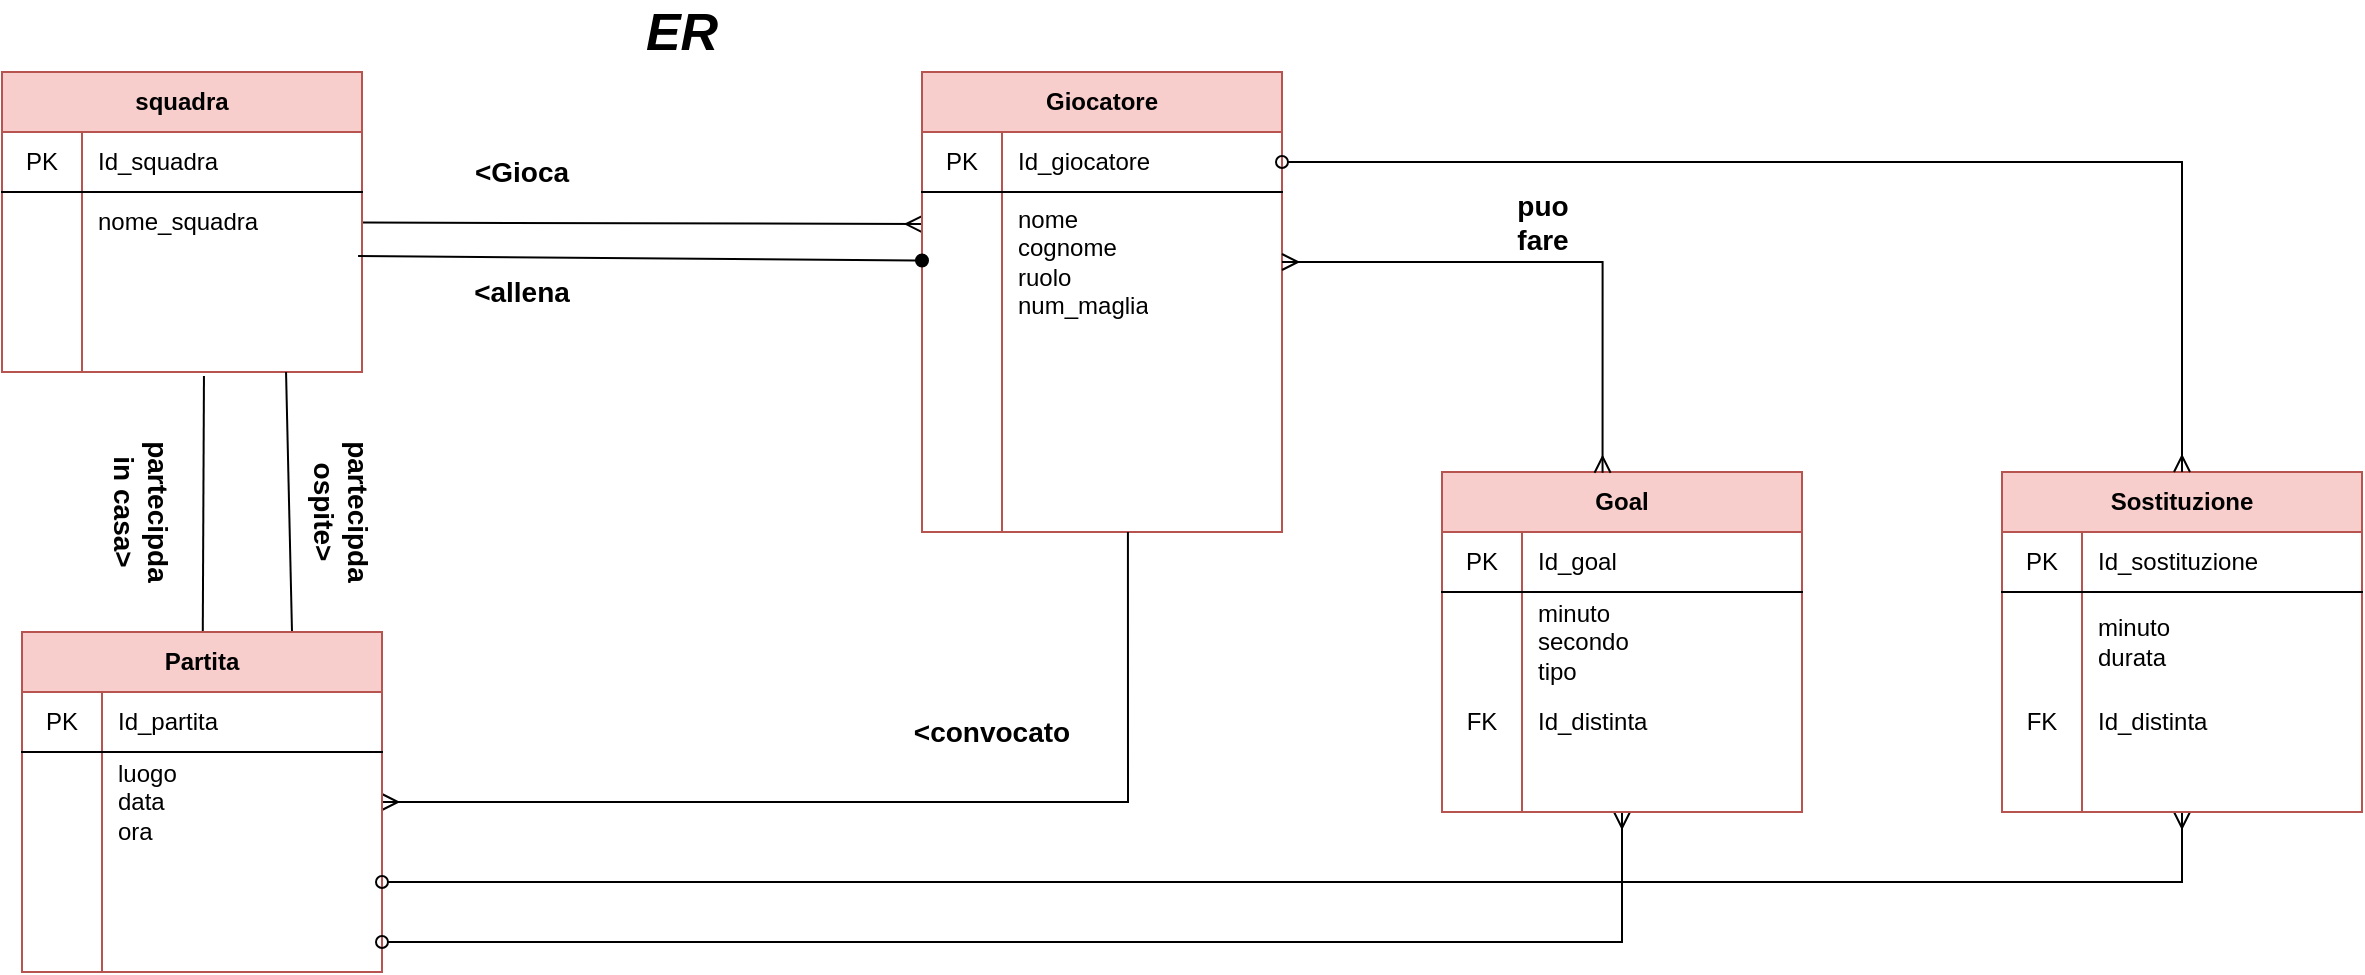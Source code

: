 <mxfile version="14.2.2" type="github" pages="3">
  <diagram id="C5RBs43oDa-KdzZeNtuy" name="ER">
    <mxGraphModel dx="782" dy="514" grid="1" gridSize="10" guides="1" tooltips="1" connect="1" arrows="1" fold="1" page="1" pageScale="1" pageWidth="827" pageHeight="1169" math="0" shadow="0">
      <root>
        <mxCell id="WIyWlLk6GJQsqaUBKTNV-0" />
        <mxCell id="WIyWlLk6GJQsqaUBKTNV-1" parent="WIyWlLk6GJQsqaUBKTNV-0" />
        <mxCell id="h_7XjAvWhaXfRPcOhmmS-23" style="rounded=0;orthogonalLoop=1;jettySize=auto;html=1;entryX=0;entryY=0.229;entryDx=0;entryDy=0;entryPerimeter=0;endArrow=ERmany;endFill=0;" parent="WIyWlLk6GJQsqaUBKTNV-1" source="h_7XjAvWhaXfRPcOhmmS-0" target="h_7XjAvWhaXfRPcOhmmS-14" edge="1">
          <mxGeometry relative="1" as="geometry" />
        </mxCell>
        <mxCell id="h_7XjAvWhaXfRPcOhmmS-0" value="squadra" style="shape=table;html=1;whiteSpace=wrap;startSize=30;container=1;collapsible=0;childLayout=tableLayout;fixedRows=1;rowLines=0;fontStyle=1;align=center;fillColor=#f8cecc;strokeColor=#b85450;" parent="WIyWlLk6GJQsqaUBKTNV-1" vertex="1">
          <mxGeometry x="30" y="40" width="180" height="150" as="geometry" />
        </mxCell>
        <mxCell id="h_7XjAvWhaXfRPcOhmmS-1" value="" style="shape=partialRectangle;html=1;whiteSpace=wrap;collapsible=0;dropTarget=0;pointerEvents=0;fillColor=none;top=0;left=0;bottom=1;right=0;points=[[0,0.5],[1,0.5]];portConstraint=eastwest;" parent="h_7XjAvWhaXfRPcOhmmS-0" vertex="1">
          <mxGeometry y="30" width="180" height="30" as="geometry" />
        </mxCell>
        <mxCell id="h_7XjAvWhaXfRPcOhmmS-2" value="PK" style="shape=partialRectangle;html=1;whiteSpace=wrap;connectable=0;fillColor=none;top=0;left=0;bottom=0;right=0;overflow=hidden;" parent="h_7XjAvWhaXfRPcOhmmS-1" vertex="1">
          <mxGeometry width="40" height="30" as="geometry" />
        </mxCell>
        <mxCell id="h_7XjAvWhaXfRPcOhmmS-3" value="Id_squadra" style="shape=partialRectangle;html=1;whiteSpace=wrap;connectable=0;fillColor=none;top=0;left=0;bottom=0;right=0;align=left;spacingLeft=6;overflow=hidden;" parent="h_7XjAvWhaXfRPcOhmmS-1" vertex="1">
          <mxGeometry x="40" width="140" height="30" as="geometry" />
        </mxCell>
        <mxCell id="h_7XjAvWhaXfRPcOhmmS-4" value="" style="shape=partialRectangle;html=1;whiteSpace=wrap;collapsible=0;dropTarget=0;pointerEvents=0;fillColor=none;top=0;left=0;bottom=0;right=0;points=[[0,0.5],[1,0.5]];portConstraint=eastwest;" parent="h_7XjAvWhaXfRPcOhmmS-0" vertex="1">
          <mxGeometry y="60" width="180" height="30" as="geometry" />
        </mxCell>
        <mxCell id="h_7XjAvWhaXfRPcOhmmS-5" value="" style="shape=partialRectangle;html=1;whiteSpace=wrap;connectable=0;fillColor=none;top=0;left=0;bottom=0;right=0;overflow=hidden;" parent="h_7XjAvWhaXfRPcOhmmS-4" vertex="1">
          <mxGeometry width="40" height="30" as="geometry" />
        </mxCell>
        <mxCell id="h_7XjAvWhaXfRPcOhmmS-6" value="nome_squadra" style="shape=partialRectangle;html=1;whiteSpace=wrap;connectable=0;fillColor=none;top=0;left=0;bottom=0;right=0;align=left;spacingLeft=6;overflow=hidden;" parent="h_7XjAvWhaXfRPcOhmmS-4" vertex="1">
          <mxGeometry x="40" width="140" height="30" as="geometry" />
        </mxCell>
        <mxCell id="h_7XjAvWhaXfRPcOhmmS-20" value="" style="shape=partialRectangle;html=1;whiteSpace=wrap;collapsible=0;dropTarget=0;pointerEvents=0;fillColor=none;top=0;left=0;bottom=0;right=0;points=[[0,0.5],[1,0.5]];portConstraint=eastwest;" parent="h_7XjAvWhaXfRPcOhmmS-0" vertex="1">
          <mxGeometry y="90" width="180" height="30" as="geometry" />
        </mxCell>
        <mxCell id="h_7XjAvWhaXfRPcOhmmS-21" value="" style="shape=partialRectangle;html=1;whiteSpace=wrap;connectable=0;fillColor=none;top=0;left=0;bottom=0;right=0;overflow=hidden;" parent="h_7XjAvWhaXfRPcOhmmS-20" vertex="1">
          <mxGeometry width="40" height="30" as="geometry" />
        </mxCell>
        <mxCell id="h_7XjAvWhaXfRPcOhmmS-22" value="" style="shape=partialRectangle;html=1;whiteSpace=wrap;connectable=0;fillColor=none;top=0;left=0;bottom=0;right=0;align=left;spacingLeft=6;overflow=hidden;" parent="h_7XjAvWhaXfRPcOhmmS-20" vertex="1">
          <mxGeometry x="40" width="140" height="30" as="geometry" />
        </mxCell>
        <mxCell id="h_7XjAvWhaXfRPcOhmmS-7" value="" style="shape=partialRectangle;html=1;whiteSpace=wrap;collapsible=0;dropTarget=0;pointerEvents=0;fillColor=none;top=0;left=0;bottom=0;right=0;points=[[0,0.5],[1,0.5]];portConstraint=eastwest;" parent="h_7XjAvWhaXfRPcOhmmS-0" vertex="1">
          <mxGeometry y="120" width="180" height="30" as="geometry" />
        </mxCell>
        <mxCell id="h_7XjAvWhaXfRPcOhmmS-8" value="" style="shape=partialRectangle;html=1;whiteSpace=wrap;connectable=0;fillColor=none;top=0;left=0;bottom=0;right=0;overflow=hidden;" parent="h_7XjAvWhaXfRPcOhmmS-7" vertex="1">
          <mxGeometry width="40" height="30" as="geometry" />
        </mxCell>
        <mxCell id="h_7XjAvWhaXfRPcOhmmS-9" value="" style="shape=partialRectangle;html=1;whiteSpace=wrap;connectable=0;fillColor=none;top=0;left=0;bottom=0;right=0;align=left;spacingLeft=6;overflow=hidden;" parent="h_7XjAvWhaXfRPcOhmmS-7" vertex="1">
          <mxGeometry x="40" width="140" height="30" as="geometry" />
        </mxCell>
        <mxCell id="h_7XjAvWhaXfRPcOhmmS-10" value="Giocatore" style="shape=table;html=1;whiteSpace=wrap;startSize=30;container=1;collapsible=0;childLayout=tableLayout;fixedRows=1;rowLines=0;fontStyle=1;align=center;fillColor=#f8cecc;strokeColor=#b85450;" parent="WIyWlLk6GJQsqaUBKTNV-1" vertex="1">
          <mxGeometry x="490" y="40" width="180" height="230" as="geometry" />
        </mxCell>
        <mxCell id="h_7XjAvWhaXfRPcOhmmS-11" value="" style="shape=partialRectangle;html=1;whiteSpace=wrap;collapsible=0;dropTarget=0;pointerEvents=0;fillColor=none;top=0;left=0;bottom=1;right=0;points=[[0,0.5],[1,0.5]];portConstraint=eastwest;" parent="h_7XjAvWhaXfRPcOhmmS-10" vertex="1">
          <mxGeometry y="30" width="180" height="30" as="geometry" />
        </mxCell>
        <mxCell id="h_7XjAvWhaXfRPcOhmmS-12" value="PK" style="shape=partialRectangle;html=1;whiteSpace=wrap;connectable=0;fillColor=none;top=0;left=0;bottom=0;right=0;overflow=hidden;" parent="h_7XjAvWhaXfRPcOhmmS-11" vertex="1">
          <mxGeometry width="40" height="30" as="geometry" />
        </mxCell>
        <mxCell id="h_7XjAvWhaXfRPcOhmmS-13" value="Id_giocatore" style="shape=partialRectangle;html=1;whiteSpace=wrap;connectable=0;fillColor=none;top=0;left=0;bottom=0;right=0;align=left;spacingLeft=6;overflow=hidden;" parent="h_7XjAvWhaXfRPcOhmmS-11" vertex="1">
          <mxGeometry x="40" width="140" height="30" as="geometry" />
        </mxCell>
        <mxCell id="h_7XjAvWhaXfRPcOhmmS-14" value="" style="shape=partialRectangle;html=1;whiteSpace=wrap;collapsible=0;dropTarget=0;pointerEvents=0;fillColor=none;top=0;left=0;bottom=0;right=0;points=[[0,0.5],[1,0.5]];portConstraint=eastwest;" parent="h_7XjAvWhaXfRPcOhmmS-10" vertex="1">
          <mxGeometry y="60" width="180" height="70" as="geometry" />
        </mxCell>
        <mxCell id="h_7XjAvWhaXfRPcOhmmS-15" value="" style="shape=partialRectangle;html=1;whiteSpace=wrap;connectable=0;fillColor=none;top=0;left=0;bottom=0;right=0;overflow=hidden;" parent="h_7XjAvWhaXfRPcOhmmS-14" vertex="1">
          <mxGeometry width="40" height="70" as="geometry" />
        </mxCell>
        <mxCell id="h_7XjAvWhaXfRPcOhmmS-16" value="nome&lt;br&gt;cognome&lt;br&gt;ruolo&lt;br&gt;num_maglia" style="shape=partialRectangle;html=1;whiteSpace=wrap;connectable=0;fillColor=none;top=0;left=0;bottom=0;right=0;align=left;spacingLeft=6;overflow=hidden;" parent="h_7XjAvWhaXfRPcOhmmS-14" vertex="1">
          <mxGeometry x="40" width="140" height="70" as="geometry" />
        </mxCell>
        <mxCell id="lzWlHIOBNX2eGFw-Sq9X-95" value="" style="shape=partialRectangle;html=1;whiteSpace=wrap;collapsible=0;dropTarget=0;pointerEvents=0;fillColor=none;top=0;left=0;bottom=0;right=0;points=[[0,0.5],[1,0.5]];portConstraint=eastwest;" vertex="1" parent="h_7XjAvWhaXfRPcOhmmS-10">
          <mxGeometry y="130" width="180" height="70" as="geometry" />
        </mxCell>
        <mxCell id="lzWlHIOBNX2eGFw-Sq9X-96" value="" style="shape=partialRectangle;html=1;whiteSpace=wrap;connectable=0;fillColor=none;top=0;left=0;bottom=0;right=0;overflow=hidden;" vertex="1" parent="lzWlHIOBNX2eGFw-Sq9X-95">
          <mxGeometry width="40" height="70" as="geometry" />
        </mxCell>
        <mxCell id="lzWlHIOBNX2eGFw-Sq9X-97" value="" style="shape=partialRectangle;html=1;whiteSpace=wrap;connectable=0;fillColor=none;top=0;left=0;bottom=0;right=0;align=left;spacingLeft=6;overflow=hidden;" vertex="1" parent="lzWlHIOBNX2eGFw-Sq9X-95">
          <mxGeometry x="40" width="140" height="70" as="geometry" />
        </mxCell>
        <mxCell id="h_7XjAvWhaXfRPcOhmmS-17" value="" style="shape=partialRectangle;html=1;whiteSpace=wrap;collapsible=0;dropTarget=0;pointerEvents=0;fillColor=none;top=0;left=0;bottom=0;right=0;points=[[0,0.5],[1,0.5]];portConstraint=eastwest;" parent="h_7XjAvWhaXfRPcOhmmS-10" vertex="1">
          <mxGeometry y="200" width="180" height="30" as="geometry" />
        </mxCell>
        <mxCell id="h_7XjAvWhaXfRPcOhmmS-18" value="" style="shape=partialRectangle;html=1;whiteSpace=wrap;connectable=0;fillColor=none;top=0;left=0;bottom=0;right=0;overflow=hidden;" parent="h_7XjAvWhaXfRPcOhmmS-17" vertex="1">
          <mxGeometry width="40" height="30" as="geometry" />
        </mxCell>
        <mxCell id="h_7XjAvWhaXfRPcOhmmS-19" value="" style="shape=partialRectangle;html=1;whiteSpace=wrap;connectable=0;fillColor=none;top=0;left=0;bottom=0;right=0;align=left;spacingLeft=6;overflow=hidden;" parent="h_7XjAvWhaXfRPcOhmmS-17" vertex="1">
          <mxGeometry x="40" width="140" height="30" as="geometry" />
        </mxCell>
        <mxCell id="h_7XjAvWhaXfRPcOhmmS-24" value="&amp;lt;Gioca" style="text;html=1;strokeColor=none;fillColor=none;align=center;verticalAlign=middle;whiteSpace=wrap;rounded=0;fontStyle=1;fontSize=14;" parent="WIyWlLk6GJQsqaUBKTNV-1" vertex="1">
          <mxGeometry x="270" y="80" width="40" height="20" as="geometry" />
        </mxCell>
        <mxCell id="h_7XjAvWhaXfRPcOhmmS-25" style="edgeStyle=none;rounded=0;orthogonalLoop=1;jettySize=auto;html=1;endArrow=none;endFill=0;entryX=0.989;entryY=0.067;entryDx=0;entryDy=0;entryPerimeter=0;startArrow=oval;startFill=1;" parent="WIyWlLk6GJQsqaUBKTNV-1" source="h_7XjAvWhaXfRPcOhmmS-14" target="h_7XjAvWhaXfRPcOhmmS-20" edge="1">
          <mxGeometry relative="1" as="geometry">
            <mxPoint x="350" y="135" as="targetPoint" />
          </mxGeometry>
        </mxCell>
        <mxCell id="h_7XjAvWhaXfRPcOhmmS-26" value="&lt;b style=&quot;font-size: 14px;&quot;&gt;&amp;lt;allena&lt;/b&gt;" style="text;html=1;strokeColor=none;fillColor=none;align=center;verticalAlign=middle;whiteSpace=wrap;rounded=0;fontSize=14;" parent="WIyWlLk6GJQsqaUBKTNV-1" vertex="1">
          <mxGeometry x="270" y="140" width="40" height="20" as="geometry" />
        </mxCell>
        <mxCell id="h_7XjAvWhaXfRPcOhmmS-43" style="edgeStyle=none;rounded=0;orthogonalLoop=1;jettySize=auto;html=1;entryX=0.561;entryY=1.067;entryDx=0;entryDy=0;entryPerimeter=0;startArrow=none;startFill=0;endArrow=none;endFill=0;fontSize=14;" parent="WIyWlLk6GJQsqaUBKTNV-1" source="h_7XjAvWhaXfRPcOhmmS-28" target="h_7XjAvWhaXfRPcOhmmS-7" edge="1">
          <mxGeometry relative="1" as="geometry" />
        </mxCell>
        <mxCell id="h_7XjAvWhaXfRPcOhmmS-44" style="edgeStyle=none;rounded=0;orthogonalLoop=1;jettySize=auto;html=1;exitX=0.75;exitY=0;exitDx=0;exitDy=0;startArrow=none;startFill=0;endArrow=none;endFill=0;fontSize=14;entryX=0.789;entryY=1;entryDx=0;entryDy=0;entryPerimeter=0;" parent="WIyWlLk6GJQsqaUBKTNV-1" source="h_7XjAvWhaXfRPcOhmmS-28" target="h_7XjAvWhaXfRPcOhmmS-7" edge="1">
          <mxGeometry relative="1" as="geometry">
            <mxPoint x="175" y="260" as="targetPoint" />
          </mxGeometry>
        </mxCell>
        <mxCell id="h_7XjAvWhaXfRPcOhmmS-47" style="edgeStyle=orthogonalEdgeStyle;rounded=0;orthogonalLoop=1;jettySize=auto;html=1;entryX=0.572;entryY=1;entryDx=0;entryDy=0;entryPerimeter=0;startArrow=ERmany;startFill=0;endArrow=none;endFill=0;fontSize=14;" parent="WIyWlLk6GJQsqaUBKTNV-1" source="h_7XjAvWhaXfRPcOhmmS-28" target="h_7XjAvWhaXfRPcOhmmS-17" edge="1">
          <mxGeometry relative="1" as="geometry">
            <Array as="points">
              <mxPoint x="593" y="405" />
            </Array>
          </mxGeometry>
        </mxCell>
        <mxCell id="h_7XjAvWhaXfRPcOhmmS-28" value="Partita" style="shape=table;html=1;whiteSpace=wrap;startSize=30;container=1;collapsible=0;childLayout=tableLayout;fixedRows=1;rowLines=0;fontStyle=1;align=center;fillColor=#f8cecc;strokeColor=#b85450;" parent="WIyWlLk6GJQsqaUBKTNV-1" vertex="1">
          <mxGeometry x="40" y="320" width="180" height="170" as="geometry" />
        </mxCell>
        <mxCell id="h_7XjAvWhaXfRPcOhmmS-29" value="" style="shape=partialRectangle;html=1;whiteSpace=wrap;collapsible=0;dropTarget=0;pointerEvents=0;fillColor=none;top=0;left=0;bottom=1;right=0;points=[[0,0.5],[1,0.5]];portConstraint=eastwest;" parent="h_7XjAvWhaXfRPcOhmmS-28" vertex="1">
          <mxGeometry y="30" width="180" height="30" as="geometry" />
        </mxCell>
        <mxCell id="h_7XjAvWhaXfRPcOhmmS-30" value="PK" style="shape=partialRectangle;html=1;whiteSpace=wrap;connectable=0;fillColor=none;top=0;left=0;bottom=0;right=0;overflow=hidden;" parent="h_7XjAvWhaXfRPcOhmmS-29" vertex="1">
          <mxGeometry width="40" height="30" as="geometry" />
        </mxCell>
        <mxCell id="h_7XjAvWhaXfRPcOhmmS-31" value="Id_partita" style="shape=partialRectangle;html=1;whiteSpace=wrap;connectable=0;fillColor=none;top=0;left=0;bottom=0;right=0;align=left;spacingLeft=6;overflow=hidden;" parent="h_7XjAvWhaXfRPcOhmmS-29" vertex="1">
          <mxGeometry x="40" width="140" height="30" as="geometry" />
        </mxCell>
        <mxCell id="h_7XjAvWhaXfRPcOhmmS-32" value="" style="shape=partialRectangle;html=1;whiteSpace=wrap;collapsible=0;dropTarget=0;pointerEvents=0;fillColor=none;top=0;left=0;bottom=0;right=0;points=[[0,0.5],[1,0.5]];portConstraint=eastwest;" parent="h_7XjAvWhaXfRPcOhmmS-28" vertex="1">
          <mxGeometry y="60" width="180" height="50" as="geometry" />
        </mxCell>
        <mxCell id="h_7XjAvWhaXfRPcOhmmS-33" value="" style="shape=partialRectangle;html=1;whiteSpace=wrap;connectable=0;fillColor=none;top=0;left=0;bottom=0;right=0;overflow=hidden;" parent="h_7XjAvWhaXfRPcOhmmS-32" vertex="1">
          <mxGeometry width="40" height="50" as="geometry" />
        </mxCell>
        <mxCell id="h_7XjAvWhaXfRPcOhmmS-34" value="luogo&lt;br&gt;data&lt;br&gt;ora" style="shape=partialRectangle;html=1;whiteSpace=wrap;connectable=0;fillColor=none;top=0;left=0;bottom=0;right=0;align=left;spacingLeft=6;overflow=hidden;" parent="h_7XjAvWhaXfRPcOhmmS-32" vertex="1">
          <mxGeometry x="40" width="140" height="50" as="geometry" />
        </mxCell>
        <mxCell id="h_7XjAvWhaXfRPcOhmmS-35" value="" style="shape=partialRectangle;html=1;whiteSpace=wrap;collapsible=0;dropTarget=0;pointerEvents=0;fillColor=none;top=0;left=0;bottom=0;right=0;points=[[0,0.5],[1,0.5]];portConstraint=eastwest;" parent="h_7XjAvWhaXfRPcOhmmS-28" vertex="1">
          <mxGeometry y="110" width="180" height="30" as="geometry" />
        </mxCell>
        <mxCell id="h_7XjAvWhaXfRPcOhmmS-36" value="" style="shape=partialRectangle;html=1;whiteSpace=wrap;connectable=0;fillColor=none;top=0;left=0;bottom=0;right=0;overflow=hidden;" parent="h_7XjAvWhaXfRPcOhmmS-35" vertex="1">
          <mxGeometry width="40" height="30" as="geometry" />
        </mxCell>
        <mxCell id="h_7XjAvWhaXfRPcOhmmS-37" value="" style="shape=partialRectangle;html=1;whiteSpace=wrap;connectable=0;fillColor=none;top=0;left=0;bottom=0;right=0;align=left;spacingLeft=6;overflow=hidden;" parent="h_7XjAvWhaXfRPcOhmmS-35" vertex="1">
          <mxGeometry x="40" width="140" height="30" as="geometry" />
        </mxCell>
        <mxCell id="h_7XjAvWhaXfRPcOhmmS-38" value="" style="shape=partialRectangle;html=1;whiteSpace=wrap;collapsible=0;dropTarget=0;pointerEvents=0;fillColor=none;top=0;left=0;bottom=0;right=0;points=[[0,0.5],[1,0.5]];portConstraint=eastwest;" parent="h_7XjAvWhaXfRPcOhmmS-28" vertex="1">
          <mxGeometry y="140" width="180" height="30" as="geometry" />
        </mxCell>
        <mxCell id="h_7XjAvWhaXfRPcOhmmS-39" value="" style="shape=partialRectangle;html=1;whiteSpace=wrap;connectable=0;fillColor=none;top=0;left=0;bottom=0;right=0;overflow=hidden;" parent="h_7XjAvWhaXfRPcOhmmS-38" vertex="1">
          <mxGeometry width="40" height="30" as="geometry" />
        </mxCell>
        <mxCell id="h_7XjAvWhaXfRPcOhmmS-40" value="" style="shape=partialRectangle;html=1;whiteSpace=wrap;connectable=0;fillColor=none;top=0;left=0;bottom=0;right=0;align=left;spacingLeft=6;overflow=hidden;" parent="h_7XjAvWhaXfRPcOhmmS-38" vertex="1">
          <mxGeometry x="40" width="140" height="30" as="geometry" />
        </mxCell>
        <mxCell id="h_7XjAvWhaXfRPcOhmmS-45" value="partecipda&lt;br&gt;in casa&amp;gt;" style="text;html=1;strokeColor=none;fillColor=none;align=center;verticalAlign=middle;whiteSpace=wrap;rounded=0;fontSize=14;rotation=90;fontStyle=1" parent="WIyWlLk6GJQsqaUBKTNV-1" vertex="1">
          <mxGeometry x="50" y="250" width="100" height="20" as="geometry" />
        </mxCell>
        <mxCell id="h_7XjAvWhaXfRPcOhmmS-46" value="partecipda&lt;br&gt;ospite&amp;gt;" style="text;html=1;strokeColor=none;fillColor=none;align=center;verticalAlign=middle;whiteSpace=wrap;rounded=0;fontSize=14;rotation=90;fontStyle=1" parent="WIyWlLk6GJQsqaUBKTNV-1" vertex="1">
          <mxGeometry x="150" y="250" width="100" height="20" as="geometry" />
        </mxCell>
        <mxCell id="h_7XjAvWhaXfRPcOhmmS-48" value="&amp;lt;convocato" style="text;html=1;strokeColor=none;fillColor=none;align=center;verticalAlign=middle;whiteSpace=wrap;rounded=0;fontSize=14;fontStyle=1" parent="WIyWlLk6GJQsqaUBKTNV-1" vertex="1">
          <mxGeometry x="480" y="360" width="90" height="20" as="geometry" />
        </mxCell>
        <mxCell id="h_7XjAvWhaXfRPcOhmmS-49" value="&lt;b&gt;&lt;i&gt;&lt;font style=&quot;font-size: 26px&quot;&gt;ER&lt;/font&gt;&lt;/i&gt;&lt;/b&gt;" style="text;html=1;strokeColor=none;fillColor=none;align=center;verticalAlign=middle;whiteSpace=wrap;rounded=0;fontSize=14;" parent="WIyWlLk6GJQsqaUBKTNV-1" vertex="1">
          <mxGeometry x="350" y="10" width="40" height="20" as="geometry" />
        </mxCell>
        <mxCell id="lzWlHIOBNX2eGFw-Sq9X-100" style="edgeStyle=orthogonalEdgeStyle;rounded=0;orthogonalLoop=1;jettySize=auto;html=1;entryX=1;entryY=0.5;entryDx=0;entryDy=0;startArrow=ERmany;startFill=0;endArrow=oval;endFill=0;fontSize=14;" edge="1" parent="WIyWlLk6GJQsqaUBKTNV-1" source="SeS7IKpGNt4qQR1CJ_jI-0" target="h_7XjAvWhaXfRPcOhmmS-38">
          <mxGeometry relative="1" as="geometry" />
        </mxCell>
        <mxCell id="SeS7IKpGNt4qQR1CJ_jI-0" value="Goal" style="shape=table;html=1;whiteSpace=wrap;startSize=30;container=1;collapsible=0;childLayout=tableLayout;fixedRows=1;rowLines=0;fontStyle=1;align=center;fillColor=#f8cecc;strokeColor=#b85450;" vertex="1" parent="WIyWlLk6GJQsqaUBKTNV-1">
          <mxGeometry x="750" y="240" width="180" height="170" as="geometry" />
        </mxCell>
        <mxCell id="SeS7IKpGNt4qQR1CJ_jI-1" value="" style="shape=partialRectangle;html=1;whiteSpace=wrap;collapsible=0;dropTarget=0;pointerEvents=0;fillColor=none;top=0;left=0;bottom=1;right=0;points=[[0,0.5],[1,0.5]];portConstraint=eastwest;" vertex="1" parent="SeS7IKpGNt4qQR1CJ_jI-0">
          <mxGeometry y="30" width="180" height="30" as="geometry" />
        </mxCell>
        <mxCell id="SeS7IKpGNt4qQR1CJ_jI-2" value="PK" style="shape=partialRectangle;html=1;whiteSpace=wrap;connectable=0;fillColor=none;top=0;left=0;bottom=0;right=0;overflow=hidden;" vertex="1" parent="SeS7IKpGNt4qQR1CJ_jI-1">
          <mxGeometry width="40" height="30" as="geometry" />
        </mxCell>
        <mxCell id="SeS7IKpGNt4qQR1CJ_jI-3" value="Id_goal" style="shape=partialRectangle;html=1;whiteSpace=wrap;connectable=0;fillColor=none;top=0;left=0;bottom=0;right=0;align=left;spacingLeft=6;overflow=hidden;" vertex="1" parent="SeS7IKpGNt4qQR1CJ_jI-1">
          <mxGeometry x="40" width="140" height="30" as="geometry" />
        </mxCell>
        <mxCell id="SeS7IKpGNt4qQR1CJ_jI-4" value="" style="shape=partialRectangle;html=1;whiteSpace=wrap;collapsible=0;dropTarget=0;pointerEvents=0;fillColor=none;top=0;left=0;bottom=0;right=0;points=[[0,0.5],[1,0.5]];portConstraint=eastwest;" vertex="1" parent="SeS7IKpGNt4qQR1CJ_jI-0">
          <mxGeometry y="60" width="180" height="50" as="geometry" />
        </mxCell>
        <mxCell id="SeS7IKpGNt4qQR1CJ_jI-5" value="" style="shape=partialRectangle;html=1;whiteSpace=wrap;connectable=0;fillColor=none;top=0;left=0;bottom=0;right=0;overflow=hidden;" vertex="1" parent="SeS7IKpGNt4qQR1CJ_jI-4">
          <mxGeometry width="40" height="50" as="geometry" />
        </mxCell>
        <mxCell id="SeS7IKpGNt4qQR1CJ_jI-6" value="minuto&lt;br&gt;secondo&lt;br&gt;tipo" style="shape=partialRectangle;html=1;whiteSpace=wrap;connectable=0;fillColor=none;top=0;left=0;bottom=0;right=0;align=left;spacingLeft=6;overflow=hidden;" vertex="1" parent="SeS7IKpGNt4qQR1CJ_jI-4">
          <mxGeometry x="40" width="140" height="50" as="geometry" />
        </mxCell>
        <mxCell id="SeS7IKpGNt4qQR1CJ_jI-7" value="" style="shape=partialRectangle;html=1;whiteSpace=wrap;collapsible=0;dropTarget=0;pointerEvents=0;fillColor=none;top=0;left=0;bottom=0;right=0;points=[[0,0.5],[1,0.5]];portConstraint=eastwest;" vertex="1" parent="SeS7IKpGNt4qQR1CJ_jI-0">
          <mxGeometry y="110" width="180" height="30" as="geometry" />
        </mxCell>
        <mxCell id="SeS7IKpGNt4qQR1CJ_jI-8" value="FK" style="shape=partialRectangle;html=1;whiteSpace=wrap;connectable=0;fillColor=none;top=0;left=0;bottom=0;right=0;overflow=hidden;" vertex="1" parent="SeS7IKpGNt4qQR1CJ_jI-7">
          <mxGeometry width="40" height="30" as="geometry" />
        </mxCell>
        <mxCell id="SeS7IKpGNt4qQR1CJ_jI-9" value="Id_distinta" style="shape=partialRectangle;html=1;whiteSpace=wrap;connectable=0;fillColor=none;top=0;left=0;bottom=0;right=0;align=left;spacingLeft=6;overflow=hidden;" vertex="1" parent="SeS7IKpGNt4qQR1CJ_jI-7">
          <mxGeometry x="40" width="140" height="30" as="geometry" />
        </mxCell>
        <mxCell id="SeS7IKpGNt4qQR1CJ_jI-10" value="" style="shape=partialRectangle;html=1;whiteSpace=wrap;collapsible=0;dropTarget=0;pointerEvents=0;fillColor=none;top=0;left=0;bottom=0;right=0;points=[[0,0.5],[1,0.5]];portConstraint=eastwest;" vertex="1" parent="SeS7IKpGNt4qQR1CJ_jI-0">
          <mxGeometry y="140" width="180" height="30" as="geometry" />
        </mxCell>
        <mxCell id="SeS7IKpGNt4qQR1CJ_jI-11" value="" style="shape=partialRectangle;html=1;whiteSpace=wrap;connectable=0;fillColor=none;top=0;left=0;bottom=0;right=0;overflow=hidden;" vertex="1" parent="SeS7IKpGNt4qQR1CJ_jI-10">
          <mxGeometry width="40" height="30" as="geometry" />
        </mxCell>
        <mxCell id="SeS7IKpGNt4qQR1CJ_jI-12" value="" style="shape=partialRectangle;html=1;whiteSpace=wrap;connectable=0;fillColor=none;top=0;left=0;bottom=0;right=0;align=left;spacingLeft=6;overflow=hidden;" vertex="1" parent="SeS7IKpGNt4qQR1CJ_jI-10">
          <mxGeometry x="40" width="140" height="30" as="geometry" />
        </mxCell>
        <mxCell id="lzWlHIOBNX2eGFw-Sq9X-102" style="edgeStyle=orthogonalEdgeStyle;rounded=0;orthogonalLoop=1;jettySize=auto;html=1;entryX=1;entryY=0.5;entryDx=0;entryDy=0;startArrow=ERmany;startFill=0;endArrow=oval;endFill=0;fontSize=14;" edge="1" parent="WIyWlLk6GJQsqaUBKTNV-1" source="lzWlHIOBNX2eGFw-Sq9X-0" target="h_7XjAvWhaXfRPcOhmmS-35">
          <mxGeometry relative="1" as="geometry" />
        </mxCell>
        <mxCell id="lzWlHIOBNX2eGFw-Sq9X-0" value="Sostituzione" style="shape=table;html=1;whiteSpace=wrap;startSize=30;container=1;collapsible=0;childLayout=tableLayout;fixedRows=1;rowLines=0;fontStyle=1;align=center;fillColor=#f8cecc;strokeColor=#b85450;" vertex="1" parent="WIyWlLk6GJQsqaUBKTNV-1">
          <mxGeometry x="1030" y="240" width="180" height="170" as="geometry" />
        </mxCell>
        <mxCell id="lzWlHIOBNX2eGFw-Sq9X-1" value="" style="shape=partialRectangle;html=1;whiteSpace=wrap;collapsible=0;dropTarget=0;pointerEvents=0;fillColor=none;top=0;left=0;bottom=1;right=0;points=[[0,0.5],[1,0.5]];portConstraint=eastwest;" vertex="1" parent="lzWlHIOBNX2eGFw-Sq9X-0">
          <mxGeometry y="30" width="180" height="30" as="geometry" />
        </mxCell>
        <mxCell id="lzWlHIOBNX2eGFw-Sq9X-2" value="PK" style="shape=partialRectangle;html=1;whiteSpace=wrap;connectable=0;fillColor=none;top=0;left=0;bottom=0;right=0;overflow=hidden;" vertex="1" parent="lzWlHIOBNX2eGFw-Sq9X-1">
          <mxGeometry width="40" height="30" as="geometry" />
        </mxCell>
        <mxCell id="lzWlHIOBNX2eGFw-Sq9X-3" value="Id_sostituzione" style="shape=partialRectangle;html=1;whiteSpace=wrap;connectable=0;fillColor=none;top=0;left=0;bottom=0;right=0;align=left;spacingLeft=6;overflow=hidden;" vertex="1" parent="lzWlHIOBNX2eGFw-Sq9X-1">
          <mxGeometry x="40" width="140" height="30" as="geometry" />
        </mxCell>
        <mxCell id="lzWlHIOBNX2eGFw-Sq9X-4" value="" style="shape=partialRectangle;html=1;whiteSpace=wrap;collapsible=0;dropTarget=0;pointerEvents=0;fillColor=none;top=0;left=0;bottom=0;right=0;points=[[0,0.5],[1,0.5]];portConstraint=eastwest;" vertex="1" parent="lzWlHIOBNX2eGFw-Sq9X-0">
          <mxGeometry y="60" width="180" height="50" as="geometry" />
        </mxCell>
        <mxCell id="lzWlHIOBNX2eGFw-Sq9X-5" value="" style="shape=partialRectangle;html=1;whiteSpace=wrap;connectable=0;fillColor=none;top=0;left=0;bottom=0;right=0;overflow=hidden;" vertex="1" parent="lzWlHIOBNX2eGFw-Sq9X-4">
          <mxGeometry width="40" height="50" as="geometry" />
        </mxCell>
        <mxCell id="lzWlHIOBNX2eGFw-Sq9X-6" value="minuto&lt;br&gt;durata" style="shape=partialRectangle;html=1;whiteSpace=wrap;connectable=0;fillColor=none;top=0;left=0;bottom=0;right=0;align=left;spacingLeft=6;overflow=hidden;" vertex="1" parent="lzWlHIOBNX2eGFw-Sq9X-4">
          <mxGeometry x="40" width="140" height="50" as="geometry" />
        </mxCell>
        <mxCell id="lzWlHIOBNX2eGFw-Sq9X-7" value="" style="shape=partialRectangle;html=1;whiteSpace=wrap;collapsible=0;dropTarget=0;pointerEvents=0;fillColor=none;top=0;left=0;bottom=0;right=0;points=[[0,0.5],[1,0.5]];portConstraint=eastwest;" vertex="1" parent="lzWlHIOBNX2eGFw-Sq9X-0">
          <mxGeometry y="110" width="180" height="30" as="geometry" />
        </mxCell>
        <mxCell id="lzWlHIOBNX2eGFw-Sq9X-8" value="FK" style="shape=partialRectangle;html=1;whiteSpace=wrap;connectable=0;fillColor=none;top=0;left=0;bottom=0;right=0;overflow=hidden;" vertex="1" parent="lzWlHIOBNX2eGFw-Sq9X-7">
          <mxGeometry width="40" height="30" as="geometry" />
        </mxCell>
        <mxCell id="lzWlHIOBNX2eGFw-Sq9X-9" value="Id_distinta" style="shape=partialRectangle;html=1;whiteSpace=wrap;connectable=0;fillColor=none;top=0;left=0;bottom=0;right=0;align=left;spacingLeft=6;overflow=hidden;" vertex="1" parent="lzWlHIOBNX2eGFw-Sq9X-7">
          <mxGeometry x="40" width="140" height="30" as="geometry" />
        </mxCell>
        <mxCell id="lzWlHIOBNX2eGFw-Sq9X-10" value="" style="shape=partialRectangle;html=1;whiteSpace=wrap;collapsible=0;dropTarget=0;pointerEvents=0;fillColor=none;top=0;left=0;bottom=0;right=0;points=[[0,0.5],[1,0.5]];portConstraint=eastwest;" vertex="1" parent="lzWlHIOBNX2eGFw-Sq9X-0">
          <mxGeometry y="140" width="180" height="30" as="geometry" />
        </mxCell>
        <mxCell id="lzWlHIOBNX2eGFw-Sq9X-11" value="" style="shape=partialRectangle;html=1;whiteSpace=wrap;connectable=0;fillColor=none;top=0;left=0;bottom=0;right=0;overflow=hidden;" vertex="1" parent="lzWlHIOBNX2eGFw-Sq9X-10">
          <mxGeometry width="40" height="30" as="geometry" />
        </mxCell>
        <mxCell id="lzWlHIOBNX2eGFw-Sq9X-12" value="" style="shape=partialRectangle;html=1;whiteSpace=wrap;connectable=0;fillColor=none;top=0;left=0;bottom=0;right=0;align=left;spacingLeft=6;overflow=hidden;" vertex="1" parent="lzWlHIOBNX2eGFw-Sq9X-10">
          <mxGeometry x="40" width="140" height="30" as="geometry" />
        </mxCell>
        <mxCell id="lzWlHIOBNX2eGFw-Sq9X-98" style="edgeStyle=orthogonalEdgeStyle;rounded=0;orthogonalLoop=1;jettySize=auto;html=1;entryX=0.446;entryY=0.002;entryDx=0;entryDy=0;entryPerimeter=0;startArrow=ERmany;startFill=0;endArrow=ERmany;endFill=0;" edge="1" parent="WIyWlLk6GJQsqaUBKTNV-1" source="h_7XjAvWhaXfRPcOhmmS-14" target="SeS7IKpGNt4qQR1CJ_jI-0">
          <mxGeometry relative="1" as="geometry" />
        </mxCell>
        <mxCell id="lzWlHIOBNX2eGFw-Sq9X-99" value="puo fare" style="text;html=1;strokeColor=none;fillColor=none;align=center;verticalAlign=middle;whiteSpace=wrap;rounded=0;fontStyle=1;fontSize=14;" vertex="1" parent="WIyWlLk6GJQsqaUBKTNV-1">
          <mxGeometry x="774" y="105" width="53" height="20" as="geometry" />
        </mxCell>
        <mxCell id="lzWlHIOBNX2eGFw-Sq9X-101" style="edgeStyle=orthogonalEdgeStyle;rounded=0;orthogonalLoop=1;jettySize=auto;html=1;startArrow=oval;startFill=0;endArrow=ERmany;endFill=0;fontSize=14;" edge="1" parent="WIyWlLk6GJQsqaUBKTNV-1" source="h_7XjAvWhaXfRPcOhmmS-11" target="lzWlHIOBNX2eGFw-Sq9X-0">
          <mxGeometry relative="1" as="geometry" />
        </mxCell>
      </root>
    </mxGraphModel>
  </diagram>
  <diagram id="KxivBdwhIUyTPti3RrCq" name="LOGICO">
    <mxGraphModel dx="782" dy="514" grid="1" gridSize="10" guides="1" tooltips="1" connect="1" arrows="1" fold="1" page="1" pageScale="1" pageWidth="827" pageHeight="1169" math="0" shadow="0">
      <root>
        <mxCell id="uaCEyn_hK47C4jp3-MxF-0" />
        <mxCell id="uaCEyn_hK47C4jp3-MxF-1" parent="uaCEyn_hK47C4jp3-MxF-0" />
        <mxCell id="ViXsvkIMtPRjhxcs-rpP-0" style="rounded=0;orthogonalLoop=1;jettySize=auto;html=1;entryX=0;entryY=0.229;entryDx=0;entryDy=0;entryPerimeter=0;endArrow=ERmany;endFill=0;" parent="uaCEyn_hK47C4jp3-MxF-1" source="ViXsvkIMtPRjhxcs-rpP-1" target="ViXsvkIMtPRjhxcs-rpP-18" edge="1">
          <mxGeometry relative="1" as="geometry" />
        </mxCell>
        <mxCell id="ViXsvkIMtPRjhxcs-rpP-1" value="squadra" style="shape=table;html=1;whiteSpace=wrap;startSize=30;container=1;collapsible=0;childLayout=tableLayout;fixedRows=1;rowLines=0;fontStyle=1;align=center;fillColor=#f8cecc;strokeColor=#b85450;" parent="uaCEyn_hK47C4jp3-MxF-1" vertex="1">
          <mxGeometry x="30" y="40" width="180" height="150" as="geometry" />
        </mxCell>
        <mxCell id="ViXsvkIMtPRjhxcs-rpP-2" value="" style="shape=partialRectangle;html=1;whiteSpace=wrap;collapsible=0;dropTarget=0;pointerEvents=0;fillColor=none;top=0;left=0;bottom=1;right=0;points=[[0,0.5],[1,0.5]];portConstraint=eastwest;" parent="ViXsvkIMtPRjhxcs-rpP-1" vertex="1">
          <mxGeometry y="30" width="180" height="30" as="geometry" />
        </mxCell>
        <mxCell id="ViXsvkIMtPRjhxcs-rpP-3" value="PK" style="shape=partialRectangle;html=1;whiteSpace=wrap;connectable=0;fillColor=none;top=0;left=0;bottom=0;right=0;overflow=hidden;" parent="ViXsvkIMtPRjhxcs-rpP-2" vertex="1">
          <mxGeometry width="40" height="30" as="geometry" />
        </mxCell>
        <mxCell id="ViXsvkIMtPRjhxcs-rpP-4" value="Id_squadra" style="shape=partialRectangle;html=1;whiteSpace=wrap;connectable=0;fillColor=none;top=0;left=0;bottom=0;right=0;align=left;spacingLeft=6;overflow=hidden;" parent="ViXsvkIMtPRjhxcs-rpP-2" vertex="1">
          <mxGeometry x="40" width="140" height="30" as="geometry" />
        </mxCell>
        <mxCell id="ViXsvkIMtPRjhxcs-rpP-5" value="" style="shape=partialRectangle;html=1;whiteSpace=wrap;collapsible=0;dropTarget=0;pointerEvents=0;fillColor=none;top=0;left=0;bottom=0;right=0;points=[[0,0.5],[1,0.5]];portConstraint=eastwest;" parent="ViXsvkIMtPRjhxcs-rpP-1" vertex="1">
          <mxGeometry y="60" width="180" height="30" as="geometry" />
        </mxCell>
        <mxCell id="ViXsvkIMtPRjhxcs-rpP-6" value="" style="shape=partialRectangle;html=1;whiteSpace=wrap;connectable=0;fillColor=none;top=0;left=0;bottom=0;right=0;overflow=hidden;" parent="ViXsvkIMtPRjhxcs-rpP-5" vertex="1">
          <mxGeometry width="40" height="30" as="geometry" />
        </mxCell>
        <mxCell id="ViXsvkIMtPRjhxcs-rpP-7" value="nome_squadra" style="shape=partialRectangle;html=1;whiteSpace=wrap;connectable=0;fillColor=none;top=0;left=0;bottom=0;right=0;align=left;spacingLeft=6;overflow=hidden;" parent="ViXsvkIMtPRjhxcs-rpP-5" vertex="1">
          <mxGeometry x="40" width="140" height="30" as="geometry" />
        </mxCell>
        <mxCell id="ViXsvkIMtPRjhxcs-rpP-8" value="" style="shape=partialRectangle;html=1;whiteSpace=wrap;collapsible=0;dropTarget=0;pointerEvents=0;fillColor=none;top=0;left=0;bottom=0;right=0;points=[[0,0.5],[1,0.5]];portConstraint=eastwest;" parent="ViXsvkIMtPRjhxcs-rpP-1" vertex="1">
          <mxGeometry y="90" width="180" height="30" as="geometry" />
        </mxCell>
        <mxCell id="ViXsvkIMtPRjhxcs-rpP-9" value="" style="shape=partialRectangle;html=1;whiteSpace=wrap;connectable=0;fillColor=none;top=0;left=0;bottom=0;right=0;overflow=hidden;" parent="ViXsvkIMtPRjhxcs-rpP-8" vertex="1">
          <mxGeometry width="40" height="30" as="geometry" />
        </mxCell>
        <mxCell id="ViXsvkIMtPRjhxcs-rpP-10" value="" style="shape=partialRectangle;html=1;whiteSpace=wrap;connectable=0;fillColor=none;top=0;left=0;bottom=0;right=0;align=left;spacingLeft=6;overflow=hidden;" parent="ViXsvkIMtPRjhxcs-rpP-8" vertex="1">
          <mxGeometry x="40" width="140" height="30" as="geometry" />
        </mxCell>
        <mxCell id="ViXsvkIMtPRjhxcs-rpP-11" value="" style="shape=partialRectangle;html=1;whiteSpace=wrap;collapsible=0;dropTarget=0;pointerEvents=0;fillColor=none;top=0;left=0;bottom=0;right=0;points=[[0,0.5],[1,0.5]];portConstraint=eastwest;" parent="ViXsvkIMtPRjhxcs-rpP-1" vertex="1">
          <mxGeometry y="120" width="180" height="30" as="geometry" />
        </mxCell>
        <mxCell id="ViXsvkIMtPRjhxcs-rpP-12" value="" style="shape=partialRectangle;html=1;whiteSpace=wrap;connectable=0;fillColor=none;top=0;left=0;bottom=0;right=0;overflow=hidden;" parent="ViXsvkIMtPRjhxcs-rpP-11" vertex="1">
          <mxGeometry width="40" height="30" as="geometry" />
        </mxCell>
        <mxCell id="ViXsvkIMtPRjhxcs-rpP-13" value="" style="shape=partialRectangle;html=1;whiteSpace=wrap;connectable=0;fillColor=none;top=0;left=0;bottom=0;right=0;align=left;spacingLeft=6;overflow=hidden;" parent="ViXsvkIMtPRjhxcs-rpP-11" vertex="1">
          <mxGeometry x="40" width="140" height="30" as="geometry" />
        </mxCell>
        <mxCell id="ViXsvkIMtPRjhxcs-rpP-61" style="rounded=0;orthogonalLoop=1;jettySize=auto;html=1;entryX=0.45;entryY=-0.013;entryDx=0;entryDy=0;entryPerimeter=0;endArrow=ERmany;endFill=0;" parent="uaCEyn_hK47C4jp3-MxF-1" source="ViXsvkIMtPRjhxcs-rpP-14" target="ViXsvkIMtPRjhxcs-rpP-47" edge="1">
          <mxGeometry relative="1" as="geometry" />
        </mxCell>
        <mxCell id="ViXsvkIMtPRjhxcs-rpP-14" value="Giocatore" style="shape=table;html=1;whiteSpace=wrap;startSize=30;container=1;collapsible=0;childLayout=tableLayout;fixedRows=1;rowLines=0;fontStyle=1;align=center;fillColor=#f8cecc;strokeColor=#b85450;" parent="uaCEyn_hK47C4jp3-MxF-1" vertex="1">
          <mxGeometry x="490" y="40" width="180" height="160" as="geometry" />
        </mxCell>
        <mxCell id="ViXsvkIMtPRjhxcs-rpP-15" value="" style="shape=partialRectangle;html=1;whiteSpace=wrap;collapsible=0;dropTarget=0;pointerEvents=0;fillColor=none;top=0;left=0;bottom=1;right=0;points=[[0,0.5],[1,0.5]];portConstraint=eastwest;" parent="ViXsvkIMtPRjhxcs-rpP-14" vertex="1">
          <mxGeometry y="30" width="180" height="30" as="geometry" />
        </mxCell>
        <mxCell id="ViXsvkIMtPRjhxcs-rpP-16" value="PK" style="shape=partialRectangle;html=1;whiteSpace=wrap;connectable=0;fillColor=none;top=0;left=0;bottom=0;right=0;overflow=hidden;" parent="ViXsvkIMtPRjhxcs-rpP-15" vertex="1">
          <mxGeometry width="40" height="30" as="geometry" />
        </mxCell>
        <mxCell id="ViXsvkIMtPRjhxcs-rpP-17" value="Id_giocatore" style="shape=partialRectangle;html=1;whiteSpace=wrap;connectable=0;fillColor=none;top=0;left=0;bottom=0;right=0;align=left;spacingLeft=6;overflow=hidden;" parent="ViXsvkIMtPRjhxcs-rpP-15" vertex="1">
          <mxGeometry x="40" width="140" height="30" as="geometry" />
        </mxCell>
        <mxCell id="ViXsvkIMtPRjhxcs-rpP-18" value="" style="shape=partialRectangle;html=1;whiteSpace=wrap;collapsible=0;dropTarget=0;pointerEvents=0;fillColor=none;top=0;left=0;bottom=0;right=0;points=[[0,0.5],[1,0.5]];portConstraint=eastwest;" parent="ViXsvkIMtPRjhxcs-rpP-14" vertex="1">
          <mxGeometry y="60" width="180" height="70" as="geometry" />
        </mxCell>
        <mxCell id="ViXsvkIMtPRjhxcs-rpP-19" value="" style="shape=partialRectangle;html=1;whiteSpace=wrap;connectable=0;fillColor=none;top=0;left=0;bottom=0;right=0;overflow=hidden;" parent="ViXsvkIMtPRjhxcs-rpP-18" vertex="1">
          <mxGeometry width="40" height="70" as="geometry" />
        </mxCell>
        <mxCell id="ViXsvkIMtPRjhxcs-rpP-20" value="nome&lt;br&gt;cognome&lt;br&gt;ruolo&lt;br&gt;num_maglia" style="shape=partialRectangle;html=1;whiteSpace=wrap;connectable=0;fillColor=none;top=0;left=0;bottom=0;right=0;align=left;spacingLeft=6;overflow=hidden;" parent="ViXsvkIMtPRjhxcs-rpP-18" vertex="1">
          <mxGeometry x="40" width="140" height="70" as="geometry" />
        </mxCell>
        <mxCell id="ViXsvkIMtPRjhxcs-rpP-21" value="" style="shape=partialRectangle;html=1;whiteSpace=wrap;collapsible=0;dropTarget=0;pointerEvents=0;fillColor=none;top=0;left=0;bottom=0;right=0;points=[[0,0.5],[1,0.5]];portConstraint=eastwest;" parent="ViXsvkIMtPRjhxcs-rpP-14" vertex="1">
          <mxGeometry y="130" width="180" height="30" as="geometry" />
        </mxCell>
        <mxCell id="ViXsvkIMtPRjhxcs-rpP-22" value="" style="shape=partialRectangle;html=1;whiteSpace=wrap;connectable=0;fillColor=none;top=0;left=0;bottom=0;right=0;overflow=hidden;" parent="ViXsvkIMtPRjhxcs-rpP-21" vertex="1">
          <mxGeometry width="40" height="30" as="geometry" />
        </mxCell>
        <mxCell id="ViXsvkIMtPRjhxcs-rpP-23" value="" style="shape=partialRectangle;html=1;whiteSpace=wrap;connectable=0;fillColor=none;top=0;left=0;bottom=0;right=0;align=left;spacingLeft=6;overflow=hidden;" parent="ViXsvkIMtPRjhxcs-rpP-21" vertex="1">
          <mxGeometry x="40" width="140" height="30" as="geometry" />
        </mxCell>
        <mxCell id="ViXsvkIMtPRjhxcs-rpP-24" value="&amp;lt;Gioca" style="text;html=1;strokeColor=none;fillColor=none;align=center;verticalAlign=middle;whiteSpace=wrap;rounded=0;fontStyle=1;fontSize=14;" parent="uaCEyn_hK47C4jp3-MxF-1" vertex="1">
          <mxGeometry x="270" y="80" width="40" height="20" as="geometry" />
        </mxCell>
        <mxCell id="ViXsvkIMtPRjhxcs-rpP-25" style="edgeStyle=none;rounded=0;orthogonalLoop=1;jettySize=auto;html=1;endArrow=none;endFill=0;entryX=0.989;entryY=0.067;entryDx=0;entryDy=0;entryPerimeter=0;startArrow=oval;startFill=1;" parent="uaCEyn_hK47C4jp3-MxF-1" source="ViXsvkIMtPRjhxcs-rpP-18" target="ViXsvkIMtPRjhxcs-rpP-8" edge="1">
          <mxGeometry relative="1" as="geometry">
            <mxPoint x="350" y="135" as="targetPoint" />
          </mxGeometry>
        </mxCell>
        <mxCell id="ViXsvkIMtPRjhxcs-rpP-26" value="&lt;b style=&quot;font-size: 14px;&quot;&gt;&amp;lt;allena&lt;/b&gt;" style="text;html=1;strokeColor=none;fillColor=none;align=center;verticalAlign=middle;whiteSpace=wrap;rounded=0;fontSize=14;" parent="uaCEyn_hK47C4jp3-MxF-1" vertex="1">
          <mxGeometry x="270" y="140" width="40" height="20" as="geometry" />
        </mxCell>
        <mxCell id="ViXsvkIMtPRjhxcs-rpP-27" style="edgeStyle=none;rounded=0;orthogonalLoop=1;jettySize=auto;html=1;entryX=0.561;entryY=1.067;entryDx=0;entryDy=0;entryPerimeter=0;startArrow=none;startFill=0;endArrow=none;endFill=0;fontSize=14;" parent="uaCEyn_hK47C4jp3-MxF-1" source="ViXsvkIMtPRjhxcs-rpP-30" target="ViXsvkIMtPRjhxcs-rpP-11" edge="1">
          <mxGeometry relative="1" as="geometry" />
        </mxCell>
        <mxCell id="ViXsvkIMtPRjhxcs-rpP-28" style="edgeStyle=none;rounded=0;orthogonalLoop=1;jettySize=auto;html=1;exitX=0.75;exitY=0;exitDx=0;exitDy=0;startArrow=none;startFill=0;endArrow=none;endFill=0;fontSize=14;entryX=0.789;entryY=1;entryDx=0;entryDy=0;entryPerimeter=0;" parent="uaCEyn_hK47C4jp3-MxF-1" source="ViXsvkIMtPRjhxcs-rpP-30" target="ViXsvkIMtPRjhxcs-rpP-11" edge="1">
          <mxGeometry relative="1" as="geometry">
            <mxPoint x="175" y="260" as="targetPoint" />
          </mxGeometry>
        </mxCell>
        <mxCell id="ViXsvkIMtPRjhxcs-rpP-30" value="Partita" style="shape=table;html=1;whiteSpace=wrap;startSize=30;container=1;collapsible=0;childLayout=tableLayout;fixedRows=1;rowLines=0;fontStyle=1;align=center;fillColor=#f8cecc;strokeColor=#b85450;" parent="uaCEyn_hK47C4jp3-MxF-1" vertex="1">
          <mxGeometry x="40" y="320" width="180" height="170" as="geometry" />
        </mxCell>
        <mxCell id="ViXsvkIMtPRjhxcs-rpP-31" value="" style="shape=partialRectangle;html=1;whiteSpace=wrap;collapsible=0;dropTarget=0;pointerEvents=0;fillColor=none;top=0;left=0;bottom=1;right=0;points=[[0,0.5],[1,0.5]];portConstraint=eastwest;" parent="ViXsvkIMtPRjhxcs-rpP-30" vertex="1">
          <mxGeometry y="30" width="180" height="30" as="geometry" />
        </mxCell>
        <mxCell id="ViXsvkIMtPRjhxcs-rpP-32" value="PK" style="shape=partialRectangle;html=1;whiteSpace=wrap;connectable=0;fillColor=none;top=0;left=0;bottom=0;right=0;overflow=hidden;" parent="ViXsvkIMtPRjhxcs-rpP-31" vertex="1">
          <mxGeometry width="40" height="30" as="geometry" />
        </mxCell>
        <mxCell id="ViXsvkIMtPRjhxcs-rpP-33" value="Id_partita" style="shape=partialRectangle;html=1;whiteSpace=wrap;connectable=0;fillColor=none;top=0;left=0;bottom=0;right=0;align=left;spacingLeft=6;overflow=hidden;" parent="ViXsvkIMtPRjhxcs-rpP-31" vertex="1">
          <mxGeometry x="40" width="140" height="30" as="geometry" />
        </mxCell>
        <mxCell id="ViXsvkIMtPRjhxcs-rpP-34" value="" style="shape=partialRectangle;html=1;whiteSpace=wrap;collapsible=0;dropTarget=0;pointerEvents=0;fillColor=none;top=0;left=0;bottom=0;right=0;points=[[0,0.5],[1,0.5]];portConstraint=eastwest;" parent="ViXsvkIMtPRjhxcs-rpP-30" vertex="1">
          <mxGeometry y="60" width="180" height="50" as="geometry" />
        </mxCell>
        <mxCell id="ViXsvkIMtPRjhxcs-rpP-35" value="" style="shape=partialRectangle;html=1;whiteSpace=wrap;connectable=0;fillColor=none;top=0;left=0;bottom=0;right=0;overflow=hidden;" parent="ViXsvkIMtPRjhxcs-rpP-34" vertex="1">
          <mxGeometry width="40" height="50" as="geometry" />
        </mxCell>
        <mxCell id="ViXsvkIMtPRjhxcs-rpP-36" value="luogo&lt;br&gt;data&lt;br&gt;ora" style="shape=partialRectangle;html=1;whiteSpace=wrap;connectable=0;fillColor=none;top=0;left=0;bottom=0;right=0;align=left;spacingLeft=6;overflow=hidden;" parent="ViXsvkIMtPRjhxcs-rpP-34" vertex="1">
          <mxGeometry x="40" width="140" height="50" as="geometry" />
        </mxCell>
        <mxCell id="ViXsvkIMtPRjhxcs-rpP-37" value="" style="shape=partialRectangle;html=1;whiteSpace=wrap;collapsible=0;dropTarget=0;pointerEvents=0;fillColor=none;top=0;left=0;bottom=0;right=0;points=[[0,0.5],[1,0.5]];portConstraint=eastwest;" parent="ViXsvkIMtPRjhxcs-rpP-30" vertex="1">
          <mxGeometry y="110" width="180" height="30" as="geometry" />
        </mxCell>
        <mxCell id="ViXsvkIMtPRjhxcs-rpP-38" value="" style="shape=partialRectangle;html=1;whiteSpace=wrap;connectable=0;fillColor=none;top=0;left=0;bottom=0;right=0;overflow=hidden;" parent="ViXsvkIMtPRjhxcs-rpP-37" vertex="1">
          <mxGeometry width="40" height="30" as="geometry" />
        </mxCell>
        <mxCell id="ViXsvkIMtPRjhxcs-rpP-39" value="" style="shape=partialRectangle;html=1;whiteSpace=wrap;connectable=0;fillColor=none;top=0;left=0;bottom=0;right=0;align=left;spacingLeft=6;overflow=hidden;" parent="ViXsvkIMtPRjhxcs-rpP-37" vertex="1">
          <mxGeometry x="40" width="140" height="30" as="geometry" />
        </mxCell>
        <mxCell id="ViXsvkIMtPRjhxcs-rpP-40" value="" style="shape=partialRectangle;html=1;whiteSpace=wrap;collapsible=0;dropTarget=0;pointerEvents=0;fillColor=none;top=0;left=0;bottom=0;right=0;points=[[0,0.5],[1,0.5]];portConstraint=eastwest;" parent="ViXsvkIMtPRjhxcs-rpP-30" vertex="1">
          <mxGeometry y="140" width="180" height="30" as="geometry" />
        </mxCell>
        <mxCell id="ViXsvkIMtPRjhxcs-rpP-41" value="" style="shape=partialRectangle;html=1;whiteSpace=wrap;connectable=0;fillColor=none;top=0;left=0;bottom=0;right=0;overflow=hidden;" parent="ViXsvkIMtPRjhxcs-rpP-40" vertex="1">
          <mxGeometry width="40" height="30" as="geometry" />
        </mxCell>
        <mxCell id="ViXsvkIMtPRjhxcs-rpP-42" value="" style="shape=partialRectangle;html=1;whiteSpace=wrap;connectable=0;fillColor=none;top=0;left=0;bottom=0;right=0;align=left;spacingLeft=6;overflow=hidden;" parent="ViXsvkIMtPRjhxcs-rpP-40" vertex="1">
          <mxGeometry x="40" width="140" height="30" as="geometry" />
        </mxCell>
        <mxCell id="ViXsvkIMtPRjhxcs-rpP-43" value="partecipda&lt;br&gt;in casa&amp;gt;" style="text;html=1;strokeColor=none;fillColor=none;align=center;verticalAlign=middle;whiteSpace=wrap;rounded=0;fontSize=14;rotation=90;fontStyle=1" parent="uaCEyn_hK47C4jp3-MxF-1" vertex="1">
          <mxGeometry x="50" y="250" width="100" height="20" as="geometry" />
        </mxCell>
        <mxCell id="ViXsvkIMtPRjhxcs-rpP-44" value="partecipda&lt;br&gt;ospite&amp;gt;" style="text;html=1;strokeColor=none;fillColor=none;align=center;verticalAlign=middle;whiteSpace=wrap;rounded=0;fontSize=14;rotation=90;fontStyle=1" parent="uaCEyn_hK47C4jp3-MxF-1" vertex="1">
          <mxGeometry x="150" y="250" width="100" height="20" as="geometry" />
        </mxCell>
        <mxCell id="ViXsvkIMtPRjhxcs-rpP-45" value="&amp;lt;convocato" style="text;html=1;strokeColor=none;fillColor=none;align=center;verticalAlign=middle;whiteSpace=wrap;rounded=0;fontSize=14;fontStyle=1" parent="uaCEyn_hK47C4jp3-MxF-1" vertex="1">
          <mxGeometry x="310" y="375" width="90" height="20" as="geometry" />
        </mxCell>
        <mxCell id="ViXsvkIMtPRjhxcs-rpP-46" value="&lt;span style=&quot;font-size: 26px&quot;&gt;&lt;b&gt;&lt;i&gt;LOGICO&lt;/i&gt;&lt;/b&gt;&lt;/span&gt;" style="text;html=1;strokeColor=none;fillColor=none;align=center;verticalAlign=middle;whiteSpace=wrap;rounded=0;fontSize=14;" parent="uaCEyn_hK47C4jp3-MxF-1" vertex="1">
          <mxGeometry x="350" y="10" width="40" height="20" as="geometry" />
        </mxCell>
        <mxCell id="ViXsvkIMtPRjhxcs-rpP-75" style="edgeStyle=none;rounded=0;orthogonalLoop=1;jettySize=auto;html=1;endArrow=ERmany;endFill=0;startArrow=oval;startFill=0;" parent="uaCEyn_hK47C4jp3-MxF-1" source="ViXsvkIMtPRjhxcs-rpP-47" target="ViXsvkIMtPRjhxcs-rpP-62" edge="1">
          <mxGeometry relative="1" as="geometry" />
        </mxCell>
        <mxCell id="ViXsvkIMtPRjhxcs-rpP-47" value="Distinta" style="shape=table;html=1;whiteSpace=wrap;startSize=30;container=1;collapsible=0;childLayout=tableLayout;fixedRows=1;rowLines=0;fontStyle=1;align=center;fillColor=#f8cecc;strokeColor=#b85450;" parent="uaCEyn_hK47C4jp3-MxF-1" vertex="1">
          <mxGeometry x="500" y="310" width="180" height="150" as="geometry" />
        </mxCell>
        <mxCell id="ViXsvkIMtPRjhxcs-rpP-48" value="" style="shape=partialRectangle;html=1;whiteSpace=wrap;collapsible=0;dropTarget=0;pointerEvents=0;fillColor=none;top=0;left=0;bottom=1;right=0;points=[[0,0.5],[1,0.5]];portConstraint=eastwest;" parent="ViXsvkIMtPRjhxcs-rpP-47" vertex="1">
          <mxGeometry y="30" width="180" height="30" as="geometry" />
        </mxCell>
        <mxCell id="ViXsvkIMtPRjhxcs-rpP-49" value="PK" style="shape=partialRectangle;html=1;whiteSpace=wrap;connectable=0;fillColor=none;top=0;left=0;bottom=0;right=0;overflow=hidden;" parent="ViXsvkIMtPRjhxcs-rpP-48" vertex="1">
          <mxGeometry width="40" height="30" as="geometry" />
        </mxCell>
        <mxCell id="ViXsvkIMtPRjhxcs-rpP-50" value="Id_distinta" style="shape=partialRectangle;html=1;whiteSpace=wrap;connectable=0;fillColor=none;top=0;left=0;bottom=0;right=0;align=left;spacingLeft=6;overflow=hidden;" parent="ViXsvkIMtPRjhxcs-rpP-48" vertex="1">
          <mxGeometry x="40" width="140" height="30" as="geometry" />
        </mxCell>
        <mxCell id="ViXsvkIMtPRjhxcs-rpP-51" value="" style="shape=partialRectangle;html=1;whiteSpace=wrap;collapsible=0;dropTarget=0;pointerEvents=0;fillColor=none;top=0;left=0;bottom=0;right=0;points=[[0,0.5],[1,0.5]];portConstraint=eastwest;" parent="ViXsvkIMtPRjhxcs-rpP-47" vertex="1">
          <mxGeometry y="60" width="180" height="30" as="geometry" />
        </mxCell>
        <mxCell id="ViXsvkIMtPRjhxcs-rpP-52" value="" style="shape=partialRectangle;html=1;whiteSpace=wrap;connectable=0;fillColor=none;top=0;left=0;bottom=0;right=0;overflow=hidden;" parent="ViXsvkIMtPRjhxcs-rpP-51" vertex="1">
          <mxGeometry width="40" height="30" as="geometry" />
        </mxCell>
        <mxCell id="ViXsvkIMtPRjhxcs-rpP-53" value="" style="shape=partialRectangle;html=1;whiteSpace=wrap;connectable=0;fillColor=none;top=0;left=0;bottom=0;right=0;align=left;spacingLeft=6;overflow=hidden;" parent="ViXsvkIMtPRjhxcs-rpP-51" vertex="1">
          <mxGeometry x="40" width="140" height="30" as="geometry" />
        </mxCell>
        <mxCell id="ViXsvkIMtPRjhxcs-rpP-54" value="" style="shape=partialRectangle;html=1;whiteSpace=wrap;collapsible=0;dropTarget=0;pointerEvents=0;fillColor=none;top=0;left=0;bottom=0;right=0;points=[[0,0.5],[1,0.5]];portConstraint=eastwest;" parent="ViXsvkIMtPRjhxcs-rpP-47" vertex="1">
          <mxGeometry y="90" width="180" height="30" as="geometry" />
        </mxCell>
        <mxCell id="ViXsvkIMtPRjhxcs-rpP-55" value="FK" style="shape=partialRectangle;html=1;whiteSpace=wrap;connectable=0;fillColor=none;top=0;left=0;bottom=0;right=0;overflow=hidden;" parent="ViXsvkIMtPRjhxcs-rpP-54" vertex="1">
          <mxGeometry width="40" height="30" as="geometry" />
        </mxCell>
        <mxCell id="ViXsvkIMtPRjhxcs-rpP-56" value="Id_giocatore&lt;br&gt;Id_partita" style="shape=partialRectangle;html=1;whiteSpace=wrap;connectable=0;fillColor=none;top=0;left=0;bottom=0;right=0;align=left;spacingLeft=6;overflow=hidden;" parent="ViXsvkIMtPRjhxcs-rpP-54" vertex="1">
          <mxGeometry x="40" width="140" height="30" as="geometry" />
        </mxCell>
        <mxCell id="ViXsvkIMtPRjhxcs-rpP-57" value="" style="shape=partialRectangle;html=1;whiteSpace=wrap;collapsible=0;dropTarget=0;pointerEvents=0;fillColor=none;top=0;left=0;bottom=0;right=0;points=[[0,0.5],[1,0.5]];portConstraint=eastwest;" parent="ViXsvkIMtPRjhxcs-rpP-47" vertex="1">
          <mxGeometry y="120" width="180" height="30" as="geometry" />
        </mxCell>
        <mxCell id="ViXsvkIMtPRjhxcs-rpP-58" value="" style="shape=partialRectangle;html=1;whiteSpace=wrap;connectable=0;fillColor=none;top=0;left=0;bottom=0;right=0;overflow=hidden;" parent="ViXsvkIMtPRjhxcs-rpP-57" vertex="1">
          <mxGeometry width="40" height="30" as="geometry" />
        </mxCell>
        <mxCell id="ViXsvkIMtPRjhxcs-rpP-59" value="" style="shape=partialRectangle;html=1;whiteSpace=wrap;connectable=0;fillColor=none;top=0;left=0;bottom=0;right=0;align=left;spacingLeft=6;overflow=hidden;" parent="ViXsvkIMtPRjhxcs-rpP-57" vertex="1">
          <mxGeometry x="40" width="140" height="30" as="geometry" />
        </mxCell>
        <mxCell id="ViXsvkIMtPRjhxcs-rpP-60" style="edgeStyle=orthogonalEdgeStyle;rounded=0;orthogonalLoop=1;jettySize=auto;html=1;entryX=-0.006;entryY=0.167;entryDx=0;entryDy=0;entryPerimeter=0;endArrow=ERmany;endFill=0;" parent="uaCEyn_hK47C4jp3-MxF-1" source="ViXsvkIMtPRjhxcs-rpP-34" target="ViXsvkIMtPRjhxcs-rpP-54" edge="1">
          <mxGeometry relative="1" as="geometry" />
        </mxCell>
        <mxCell id="ViXsvkIMtPRjhxcs-rpP-62" value="Goal" style="shape=table;html=1;whiteSpace=wrap;startSize=30;container=1;collapsible=0;childLayout=tableLayout;fixedRows=1;rowLines=0;fontStyle=1;align=center;fillColor=#f8cecc;strokeColor=#b85450;" parent="uaCEyn_hK47C4jp3-MxF-1" vertex="1">
          <mxGeometry x="500" y="550" width="180" height="170" as="geometry" />
        </mxCell>
        <mxCell id="ViXsvkIMtPRjhxcs-rpP-63" value="" style="shape=partialRectangle;html=1;whiteSpace=wrap;collapsible=0;dropTarget=0;pointerEvents=0;fillColor=none;top=0;left=0;bottom=1;right=0;points=[[0,0.5],[1,0.5]];portConstraint=eastwest;" parent="ViXsvkIMtPRjhxcs-rpP-62" vertex="1">
          <mxGeometry y="30" width="180" height="30" as="geometry" />
        </mxCell>
        <mxCell id="ViXsvkIMtPRjhxcs-rpP-64" value="PK" style="shape=partialRectangle;html=1;whiteSpace=wrap;connectable=0;fillColor=none;top=0;left=0;bottom=0;right=0;overflow=hidden;" parent="ViXsvkIMtPRjhxcs-rpP-63" vertex="1">
          <mxGeometry width="40" height="30" as="geometry" />
        </mxCell>
        <mxCell id="ViXsvkIMtPRjhxcs-rpP-65" value="Id_goal" style="shape=partialRectangle;html=1;whiteSpace=wrap;connectable=0;fillColor=none;top=0;left=0;bottom=0;right=0;align=left;spacingLeft=6;overflow=hidden;" parent="ViXsvkIMtPRjhxcs-rpP-63" vertex="1">
          <mxGeometry x="40" width="140" height="30" as="geometry" />
        </mxCell>
        <mxCell id="ViXsvkIMtPRjhxcs-rpP-66" value="" style="shape=partialRectangle;html=1;whiteSpace=wrap;collapsible=0;dropTarget=0;pointerEvents=0;fillColor=none;top=0;left=0;bottom=0;right=0;points=[[0,0.5],[1,0.5]];portConstraint=eastwest;" parent="ViXsvkIMtPRjhxcs-rpP-62" vertex="1">
          <mxGeometry y="60" width="180" height="50" as="geometry" />
        </mxCell>
        <mxCell id="ViXsvkIMtPRjhxcs-rpP-67" value="" style="shape=partialRectangle;html=1;whiteSpace=wrap;connectable=0;fillColor=none;top=0;left=0;bottom=0;right=0;overflow=hidden;" parent="ViXsvkIMtPRjhxcs-rpP-66" vertex="1">
          <mxGeometry width="40" height="50" as="geometry" />
        </mxCell>
        <mxCell id="ViXsvkIMtPRjhxcs-rpP-68" value="minuto&lt;br&gt;secondo&lt;br&gt;tipo" style="shape=partialRectangle;html=1;whiteSpace=wrap;connectable=0;fillColor=none;top=0;left=0;bottom=0;right=0;align=left;spacingLeft=6;overflow=hidden;" parent="ViXsvkIMtPRjhxcs-rpP-66" vertex="1">
          <mxGeometry x="40" width="140" height="50" as="geometry" />
        </mxCell>
        <mxCell id="ViXsvkIMtPRjhxcs-rpP-69" value="" style="shape=partialRectangle;html=1;whiteSpace=wrap;collapsible=0;dropTarget=0;pointerEvents=0;fillColor=none;top=0;left=0;bottom=0;right=0;points=[[0,0.5],[1,0.5]];portConstraint=eastwest;" parent="ViXsvkIMtPRjhxcs-rpP-62" vertex="1">
          <mxGeometry y="110" width="180" height="30" as="geometry" />
        </mxCell>
        <mxCell id="ViXsvkIMtPRjhxcs-rpP-70" value="FK" style="shape=partialRectangle;html=1;whiteSpace=wrap;connectable=0;fillColor=none;top=0;left=0;bottom=0;right=0;overflow=hidden;" parent="ViXsvkIMtPRjhxcs-rpP-69" vertex="1">
          <mxGeometry width="40" height="30" as="geometry" />
        </mxCell>
        <mxCell id="ViXsvkIMtPRjhxcs-rpP-71" value="Id_distinta" style="shape=partialRectangle;html=1;whiteSpace=wrap;connectable=0;fillColor=none;top=0;left=0;bottom=0;right=0;align=left;spacingLeft=6;overflow=hidden;" parent="ViXsvkIMtPRjhxcs-rpP-69" vertex="1">
          <mxGeometry x="40" width="140" height="30" as="geometry" />
        </mxCell>
        <mxCell id="ViXsvkIMtPRjhxcs-rpP-72" value="" style="shape=partialRectangle;html=1;whiteSpace=wrap;collapsible=0;dropTarget=0;pointerEvents=0;fillColor=none;top=0;left=0;bottom=0;right=0;points=[[0,0.5],[1,0.5]];portConstraint=eastwest;" parent="ViXsvkIMtPRjhxcs-rpP-62" vertex="1">
          <mxGeometry y="140" width="180" height="30" as="geometry" />
        </mxCell>
        <mxCell id="ViXsvkIMtPRjhxcs-rpP-73" value="" style="shape=partialRectangle;html=1;whiteSpace=wrap;connectable=0;fillColor=none;top=0;left=0;bottom=0;right=0;overflow=hidden;" parent="ViXsvkIMtPRjhxcs-rpP-72" vertex="1">
          <mxGeometry width="40" height="30" as="geometry" />
        </mxCell>
        <mxCell id="ViXsvkIMtPRjhxcs-rpP-74" value="" style="shape=partialRectangle;html=1;whiteSpace=wrap;connectable=0;fillColor=none;top=0;left=0;bottom=0;right=0;align=left;spacingLeft=6;overflow=hidden;" parent="ViXsvkIMtPRjhxcs-rpP-72" vertex="1">
          <mxGeometry x="40" width="140" height="30" as="geometry" />
        </mxCell>
        <mxCell id="ViXsvkIMtPRjhxcs-rpP-76" value="Sostituzione" style="shape=table;html=1;whiteSpace=wrap;startSize=30;container=1;collapsible=0;childLayout=tableLayout;fixedRows=1;rowLines=0;fontStyle=1;align=center;fillColor=#f8cecc;strokeColor=#b85450;" parent="uaCEyn_hK47C4jp3-MxF-1" vertex="1">
          <mxGeometry x="234" y="570" width="180" height="170" as="geometry" />
        </mxCell>
        <mxCell id="ViXsvkIMtPRjhxcs-rpP-77" value="" style="shape=partialRectangle;html=1;whiteSpace=wrap;collapsible=0;dropTarget=0;pointerEvents=0;fillColor=none;top=0;left=0;bottom=1;right=0;points=[[0,0.5],[1,0.5]];portConstraint=eastwest;" parent="ViXsvkIMtPRjhxcs-rpP-76" vertex="1">
          <mxGeometry y="30" width="180" height="30" as="geometry" />
        </mxCell>
        <mxCell id="ViXsvkIMtPRjhxcs-rpP-78" value="PK" style="shape=partialRectangle;html=1;whiteSpace=wrap;connectable=0;fillColor=none;top=0;left=0;bottom=0;right=0;overflow=hidden;" parent="ViXsvkIMtPRjhxcs-rpP-77" vertex="1">
          <mxGeometry width="40" height="30" as="geometry" />
        </mxCell>
        <mxCell id="ViXsvkIMtPRjhxcs-rpP-79" value="Id_sostituzione" style="shape=partialRectangle;html=1;whiteSpace=wrap;connectable=0;fillColor=none;top=0;left=0;bottom=0;right=0;align=left;spacingLeft=6;overflow=hidden;" parent="ViXsvkIMtPRjhxcs-rpP-77" vertex="1">
          <mxGeometry x="40" width="140" height="30" as="geometry" />
        </mxCell>
        <mxCell id="ViXsvkIMtPRjhxcs-rpP-80" value="" style="shape=partialRectangle;html=1;whiteSpace=wrap;collapsible=0;dropTarget=0;pointerEvents=0;fillColor=none;top=0;left=0;bottom=0;right=0;points=[[0,0.5],[1,0.5]];portConstraint=eastwest;" parent="ViXsvkIMtPRjhxcs-rpP-76" vertex="1">
          <mxGeometry y="60" width="180" height="50" as="geometry" />
        </mxCell>
        <mxCell id="ViXsvkIMtPRjhxcs-rpP-81" value="" style="shape=partialRectangle;html=1;whiteSpace=wrap;connectable=0;fillColor=none;top=0;left=0;bottom=0;right=0;overflow=hidden;" parent="ViXsvkIMtPRjhxcs-rpP-80" vertex="1">
          <mxGeometry width="40" height="50" as="geometry" />
        </mxCell>
        <mxCell id="ViXsvkIMtPRjhxcs-rpP-82" value="minuto&lt;br&gt;durata" style="shape=partialRectangle;html=1;whiteSpace=wrap;connectable=0;fillColor=none;top=0;left=0;bottom=0;right=0;align=left;spacingLeft=6;overflow=hidden;" parent="ViXsvkIMtPRjhxcs-rpP-80" vertex="1">
          <mxGeometry x="40" width="140" height="50" as="geometry" />
        </mxCell>
        <mxCell id="ViXsvkIMtPRjhxcs-rpP-83" value="" style="shape=partialRectangle;html=1;whiteSpace=wrap;collapsible=0;dropTarget=0;pointerEvents=0;fillColor=none;top=0;left=0;bottom=0;right=0;points=[[0,0.5],[1,0.5]];portConstraint=eastwest;" parent="ViXsvkIMtPRjhxcs-rpP-76" vertex="1">
          <mxGeometry y="110" width="180" height="30" as="geometry" />
        </mxCell>
        <mxCell id="ViXsvkIMtPRjhxcs-rpP-84" value="FK" style="shape=partialRectangle;html=1;whiteSpace=wrap;connectable=0;fillColor=none;top=0;left=0;bottom=0;right=0;overflow=hidden;" parent="ViXsvkIMtPRjhxcs-rpP-83" vertex="1">
          <mxGeometry width="40" height="30" as="geometry" />
        </mxCell>
        <mxCell id="ViXsvkIMtPRjhxcs-rpP-85" value="Id_distinta" style="shape=partialRectangle;html=1;whiteSpace=wrap;connectable=0;fillColor=none;top=0;left=0;bottom=0;right=0;align=left;spacingLeft=6;overflow=hidden;" parent="ViXsvkIMtPRjhxcs-rpP-83" vertex="1">
          <mxGeometry x="40" width="140" height="30" as="geometry" />
        </mxCell>
        <mxCell id="ViXsvkIMtPRjhxcs-rpP-86" value="" style="shape=partialRectangle;html=1;whiteSpace=wrap;collapsible=0;dropTarget=0;pointerEvents=0;fillColor=none;top=0;left=0;bottom=0;right=0;points=[[0,0.5],[1,0.5]];portConstraint=eastwest;" parent="ViXsvkIMtPRjhxcs-rpP-76" vertex="1">
          <mxGeometry y="140" width="180" height="30" as="geometry" />
        </mxCell>
        <mxCell id="ViXsvkIMtPRjhxcs-rpP-87" value="" style="shape=partialRectangle;html=1;whiteSpace=wrap;connectable=0;fillColor=none;top=0;left=0;bottom=0;right=0;overflow=hidden;" parent="ViXsvkIMtPRjhxcs-rpP-86" vertex="1">
          <mxGeometry width="40" height="30" as="geometry" />
        </mxCell>
        <mxCell id="ViXsvkIMtPRjhxcs-rpP-88" value="" style="shape=partialRectangle;html=1;whiteSpace=wrap;connectable=0;fillColor=none;top=0;left=0;bottom=0;right=0;align=left;spacingLeft=6;overflow=hidden;" parent="ViXsvkIMtPRjhxcs-rpP-86" vertex="1">
          <mxGeometry x="40" width="140" height="30" as="geometry" />
        </mxCell>
        <mxCell id="ViXsvkIMtPRjhxcs-rpP-89" style="edgeStyle=orthogonalEdgeStyle;rounded=0;orthogonalLoop=1;jettySize=auto;html=1;entryX=0.539;entryY=0.006;entryDx=0;entryDy=0;entryPerimeter=0;endArrow=ERmany;endFill=0;startArrow=oval;startFill=0;" parent="uaCEyn_hK47C4jp3-MxF-1" source="ViXsvkIMtPRjhxcs-rpP-57" target="ViXsvkIMtPRjhxcs-rpP-76" edge="1">
          <mxGeometry relative="1" as="geometry" />
        </mxCell>
      </root>
    </mxGraphModel>
  </diagram>
  <diagram id="NXMPTRrqSzK1e8uGLm5T" name="schema tabelle">
    <mxGraphModel dx="782" dy="514" grid="1" gridSize="10" guides="1" tooltips="1" connect="1" arrows="1" fold="1" page="1" pageScale="1" pageWidth="827" pageHeight="1169" math="0" shadow="0">
      <root>
        <mxCell id="UZ_koe24NYvhW0VOtRhw-0" />
        <mxCell id="UZ_koe24NYvhW0VOtRhw-1" parent="UZ_koe24NYvhW0VOtRhw-0" />
        <mxCell id="N0SRcZWPDkmAOQPX199Z-0" value="&lt;div&gt;&lt;span&gt;&lt;b&gt;&lt;i&gt;SQUADRE(Id_squadra,nome_squadra)&lt;/i&gt;&lt;/b&gt;&lt;/span&gt;&lt;/div&gt;&lt;b&gt;&lt;i&gt;GIOCATORI(Id_giocatore,nome,cognome,ruolo,num_maglia,id_squadra)&lt;br&gt;PARTITE(Id_partita,luogo,data,ora)&lt;br&gt;DISTINTA(Id_distinta,id_partita,Id_giocatore)&lt;br&gt;GOAL(id_goal,minuto,secondo,tipo,id_distinta)&lt;br&gt;SOSTITUZIONE(id_sostituzione,minuto_s,durata_s,id_distinta)&lt;/i&gt;&lt;/b&gt;" style="text;html=1;strokeColor=none;fillColor=none;align=left;verticalAlign=middle;whiteSpace=wrap;rounded=0;fontSize=14;" vertex="1" parent="UZ_koe24NYvhW0VOtRhw-1">
          <mxGeometry x="80" y="40" width="470" height="140" as="geometry" />
        </mxCell>
      </root>
    </mxGraphModel>
  </diagram>
</mxfile>
